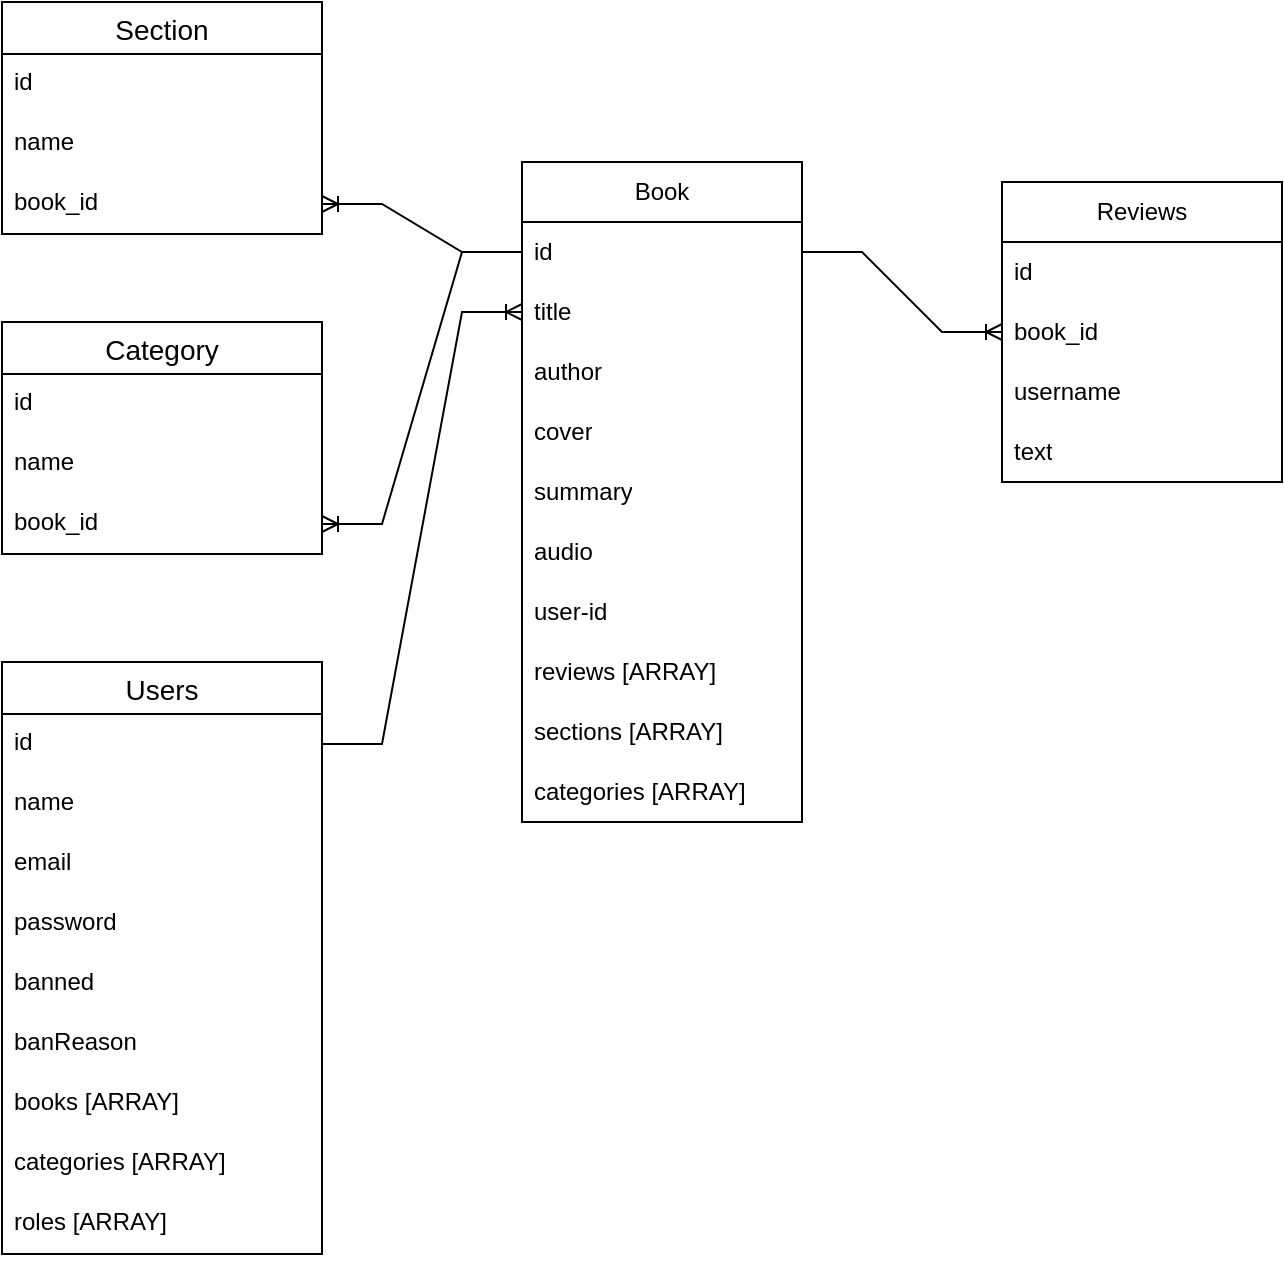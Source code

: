 <mxfile version="23.1.1" type="device">
  <diagram name="Page-1" id="VNpMZ0cw-pvjtYxsyRi7">
    <mxGraphModel dx="1434" dy="830" grid="1" gridSize="10" guides="1" tooltips="1" connect="1" arrows="1" fold="1" page="1" pageScale="1" pageWidth="827" pageHeight="1169" math="0" shadow="0">
      <root>
        <mxCell id="0" />
        <mxCell id="1" parent="0" />
        <mxCell id="ac_3J4fCLu85bAF99lN--2" value="Book" style="swimlane;fontStyle=0;childLayout=stackLayout;horizontal=1;startSize=30;horizontalStack=0;resizeParent=1;resizeParentMax=0;resizeLast=0;collapsible=1;marginBottom=0;whiteSpace=wrap;html=1;" parent="1" vertex="1">
          <mxGeometry x="430" y="130" width="140" height="330" as="geometry" />
        </mxCell>
        <mxCell id="ac_3J4fCLu85bAF99lN--3" value="id" style="text;strokeColor=none;fillColor=none;align=left;verticalAlign=middle;spacingLeft=4;spacingRight=4;overflow=hidden;points=[[0,0.5],[1,0.5]];portConstraint=eastwest;rotatable=0;whiteSpace=wrap;html=1;" parent="ac_3J4fCLu85bAF99lN--2" vertex="1">
          <mxGeometry y="30" width="140" height="30" as="geometry" />
        </mxCell>
        <mxCell id="ac_3J4fCLu85bAF99lN--4" value="title" style="text;strokeColor=none;fillColor=none;align=left;verticalAlign=middle;spacingLeft=4;spacingRight=4;overflow=hidden;points=[[0,0.5],[1,0.5]];portConstraint=eastwest;rotatable=0;whiteSpace=wrap;html=1;" parent="ac_3J4fCLu85bAF99lN--2" vertex="1">
          <mxGeometry y="60" width="140" height="30" as="geometry" />
        </mxCell>
        <mxCell id="ac_3J4fCLu85bAF99lN--5" value="author" style="text;strokeColor=none;fillColor=none;align=left;verticalAlign=middle;spacingLeft=4;spacingRight=4;overflow=hidden;points=[[0,0.5],[1,0.5]];portConstraint=eastwest;rotatable=0;whiteSpace=wrap;html=1;" parent="ac_3J4fCLu85bAF99lN--2" vertex="1">
          <mxGeometry y="90" width="140" height="30" as="geometry" />
        </mxCell>
        <mxCell id="ac_3J4fCLu85bAF99lN--10" value="cover" style="text;strokeColor=none;fillColor=none;align=left;verticalAlign=middle;spacingLeft=4;spacingRight=4;overflow=hidden;points=[[0,0.5],[1,0.5]];portConstraint=eastwest;rotatable=0;whiteSpace=wrap;html=1;" parent="ac_3J4fCLu85bAF99lN--2" vertex="1">
          <mxGeometry y="120" width="140" height="30" as="geometry" />
        </mxCell>
        <mxCell id="ac_3J4fCLu85bAF99lN--11" value="summary" style="text;strokeColor=none;fillColor=none;align=left;verticalAlign=middle;spacingLeft=4;spacingRight=4;overflow=hidden;points=[[0,0.5],[1,0.5]];portConstraint=eastwest;rotatable=0;whiteSpace=wrap;html=1;" parent="ac_3J4fCLu85bAF99lN--2" vertex="1">
          <mxGeometry y="150" width="140" height="30" as="geometry" />
        </mxCell>
        <mxCell id="ac_3J4fCLu85bAF99lN--12" value="audio" style="text;strokeColor=none;fillColor=none;align=left;verticalAlign=middle;spacingLeft=4;spacingRight=4;overflow=hidden;points=[[0,0.5],[1,0.5]];portConstraint=eastwest;rotatable=0;whiteSpace=wrap;html=1;" parent="ac_3J4fCLu85bAF99lN--2" vertex="1">
          <mxGeometry y="180" width="140" height="30" as="geometry" />
        </mxCell>
        <mxCell id="osfzjcN16fjEs2yM5xhi-20" value="user-id" style="text;strokeColor=none;fillColor=none;align=left;verticalAlign=middle;spacingLeft=4;spacingRight=4;overflow=hidden;points=[[0,0.5],[1,0.5]];portConstraint=eastwest;rotatable=0;whiteSpace=wrap;html=1;" parent="ac_3J4fCLu85bAF99lN--2" vertex="1">
          <mxGeometry y="210" width="140" height="30" as="geometry" />
        </mxCell>
        <mxCell id="ac_3J4fCLu85bAF99lN--13" value="reviews [ARRAY]" style="text;strokeColor=none;fillColor=none;align=left;verticalAlign=middle;spacingLeft=4;spacingRight=4;overflow=hidden;points=[[0,0.5],[1,0.5]];portConstraint=eastwest;rotatable=0;whiteSpace=wrap;html=1;" parent="ac_3J4fCLu85bAF99lN--2" vertex="1">
          <mxGeometry y="240" width="140" height="30" as="geometry" />
        </mxCell>
        <mxCell id="osfzjcN16fjEs2yM5xhi-10" value="sections [ARRAY]" style="text;strokeColor=none;fillColor=none;align=left;verticalAlign=middle;spacingLeft=4;spacingRight=4;overflow=hidden;points=[[0,0.5],[1,0.5]];portConstraint=eastwest;rotatable=0;whiteSpace=wrap;html=1;" parent="ac_3J4fCLu85bAF99lN--2" vertex="1">
          <mxGeometry y="270" width="140" height="30" as="geometry" />
        </mxCell>
        <mxCell id="osfzjcN16fjEs2yM5xhi-11" value="categories [ARRAY]" style="text;strokeColor=none;fillColor=none;align=left;verticalAlign=middle;spacingLeft=4;spacingRight=4;overflow=hidden;points=[[0,0.5],[1,0.5]];portConstraint=eastwest;rotatable=0;whiteSpace=wrap;html=1;" parent="ac_3J4fCLu85bAF99lN--2" vertex="1">
          <mxGeometry y="300" width="140" height="30" as="geometry" />
        </mxCell>
        <mxCell id="ac_3J4fCLu85bAF99lN--6" value="Reviews" style="swimlane;fontStyle=0;childLayout=stackLayout;horizontal=1;startSize=30;horizontalStack=0;resizeParent=1;resizeParentMax=0;resizeLast=0;collapsible=1;marginBottom=0;whiteSpace=wrap;html=1;" parent="1" vertex="1">
          <mxGeometry x="670" y="140" width="140" height="150" as="geometry" />
        </mxCell>
        <mxCell id="ac_3J4fCLu85bAF99lN--7" value="id" style="text;strokeColor=none;fillColor=none;align=left;verticalAlign=middle;spacingLeft=4;spacingRight=4;overflow=hidden;points=[[0,0.5],[1,0.5]];portConstraint=eastwest;rotatable=0;whiteSpace=wrap;html=1;" parent="ac_3J4fCLu85bAF99lN--6" vertex="1">
          <mxGeometry y="30" width="140" height="30" as="geometry" />
        </mxCell>
        <mxCell id="ac_3J4fCLu85bAF99lN--8" value="book_id" style="text;strokeColor=none;fillColor=none;align=left;verticalAlign=middle;spacingLeft=4;spacingRight=4;overflow=hidden;points=[[0,0.5],[1,0.5]];portConstraint=eastwest;rotatable=0;whiteSpace=wrap;html=1;" parent="ac_3J4fCLu85bAF99lN--6" vertex="1">
          <mxGeometry y="60" width="140" height="30" as="geometry" />
        </mxCell>
        <mxCell id="ac_3J4fCLu85bAF99lN--9" value="username" style="text;strokeColor=none;fillColor=none;align=left;verticalAlign=middle;spacingLeft=4;spacingRight=4;overflow=hidden;points=[[0,0.5],[1,0.5]];portConstraint=eastwest;rotatable=0;whiteSpace=wrap;html=1;" parent="ac_3J4fCLu85bAF99lN--6" vertex="1">
          <mxGeometry y="90" width="140" height="30" as="geometry" />
        </mxCell>
        <mxCell id="ac_3J4fCLu85bAF99lN--14" value="text" style="text;strokeColor=none;fillColor=none;align=left;verticalAlign=middle;spacingLeft=4;spacingRight=4;overflow=hidden;points=[[0,0.5],[1,0.5]];portConstraint=eastwest;rotatable=0;whiteSpace=wrap;html=1;" parent="ac_3J4fCLu85bAF99lN--6" vertex="1">
          <mxGeometry y="120" width="140" height="30" as="geometry" />
        </mxCell>
        <mxCell id="ac_3J4fCLu85bAF99lN--15" value="" style="edgeStyle=entityRelationEdgeStyle;fontSize=12;html=1;endArrow=ERoneToMany;rounded=0;exitX=1;exitY=0.5;exitDx=0;exitDy=0;entryX=0;entryY=0.5;entryDx=0;entryDy=0;" parent="1" source="ac_3J4fCLu85bAF99lN--3" target="ac_3J4fCLu85bAF99lN--8" edge="1">
          <mxGeometry width="100" height="100" relative="1" as="geometry">
            <mxPoint x="370" y="430" as="sourcePoint" />
            <mxPoint x="300" y="540" as="targetPoint" />
            <Array as="points">
              <mxPoint x="270" y="290" />
            </Array>
          </mxGeometry>
        </mxCell>
        <mxCell id="ac_3J4fCLu85bAF99lN--16" value="Users" style="swimlane;fontStyle=0;childLayout=stackLayout;horizontal=1;startSize=26;horizontalStack=0;resizeParent=1;resizeParentMax=0;resizeLast=0;collapsible=1;marginBottom=0;align=center;fontSize=14;" parent="1" vertex="1">
          <mxGeometry x="170" y="380" width="160" height="296" as="geometry" />
        </mxCell>
        <mxCell id="ac_3J4fCLu85bAF99lN--17" value="id" style="text;strokeColor=none;fillColor=none;spacingLeft=4;spacingRight=4;overflow=hidden;rotatable=0;points=[[0,0.5],[1,0.5]];portConstraint=eastwest;fontSize=12;whiteSpace=wrap;html=1;" parent="ac_3J4fCLu85bAF99lN--16" vertex="1">
          <mxGeometry y="26" width="160" height="30" as="geometry" />
        </mxCell>
        <mxCell id="ac_3J4fCLu85bAF99lN--18" value="name" style="text;strokeColor=none;fillColor=none;spacingLeft=4;spacingRight=4;overflow=hidden;rotatable=0;points=[[0,0.5],[1,0.5]];portConstraint=eastwest;fontSize=12;whiteSpace=wrap;html=1;" parent="ac_3J4fCLu85bAF99lN--16" vertex="1">
          <mxGeometry y="56" width="160" height="30" as="geometry" />
        </mxCell>
        <mxCell id="osfzjcN16fjEs2yM5xhi-1" value="email" style="text;strokeColor=none;fillColor=none;spacingLeft=4;spacingRight=4;overflow=hidden;rotatable=0;points=[[0,0.5],[1,0.5]];portConstraint=eastwest;fontSize=12;whiteSpace=wrap;html=1;" parent="ac_3J4fCLu85bAF99lN--16" vertex="1">
          <mxGeometry y="86" width="160" height="30" as="geometry" />
        </mxCell>
        <mxCell id="osfzjcN16fjEs2yM5xhi-2" value="password" style="text;strokeColor=none;fillColor=none;spacingLeft=4;spacingRight=4;overflow=hidden;rotatable=0;points=[[0,0.5],[1,0.5]];portConstraint=eastwest;fontSize=12;whiteSpace=wrap;html=1;" parent="ac_3J4fCLu85bAF99lN--16" vertex="1">
          <mxGeometry y="116" width="160" height="30" as="geometry" />
        </mxCell>
        <mxCell id="VHCUYSCgK_qTUuItf34s-1" value="banned" style="text;strokeColor=none;fillColor=none;spacingLeft=4;spacingRight=4;overflow=hidden;rotatable=0;points=[[0,0.5],[1,0.5]];portConstraint=eastwest;fontSize=12;whiteSpace=wrap;html=1;" vertex="1" parent="ac_3J4fCLu85bAF99lN--16">
          <mxGeometry y="146" width="160" height="30" as="geometry" />
        </mxCell>
        <mxCell id="VHCUYSCgK_qTUuItf34s-2" value="banReason" style="text;strokeColor=none;fillColor=none;spacingLeft=4;spacingRight=4;overflow=hidden;rotatable=0;points=[[0,0.5],[1,0.5]];portConstraint=eastwest;fontSize=12;whiteSpace=wrap;html=1;" vertex="1" parent="ac_3J4fCLu85bAF99lN--16">
          <mxGeometry y="176" width="160" height="30" as="geometry" />
        </mxCell>
        <mxCell id="osfzjcN16fjEs2yM5xhi-16" value="books [ARRAY]" style="text;strokeColor=none;fillColor=none;spacingLeft=4;spacingRight=4;overflow=hidden;rotatable=0;points=[[0,0.5],[1,0.5]];portConstraint=eastwest;fontSize=12;whiteSpace=wrap;html=1;" parent="ac_3J4fCLu85bAF99lN--16" vertex="1">
          <mxGeometry y="206" width="160" height="30" as="geometry" />
        </mxCell>
        <mxCell id="osfzjcN16fjEs2yM5xhi-18" value="categories [ARRAY]" style="text;strokeColor=none;fillColor=none;spacingLeft=4;spacingRight=4;overflow=hidden;rotatable=0;points=[[0,0.5],[1,0.5]];portConstraint=eastwest;fontSize=12;whiteSpace=wrap;html=1;" parent="ac_3J4fCLu85bAF99lN--16" vertex="1">
          <mxGeometry y="236" width="160" height="30" as="geometry" />
        </mxCell>
        <mxCell id="VHCUYSCgK_qTUuItf34s-3" value="roles [ARRAY]" style="text;strokeColor=none;fillColor=none;spacingLeft=4;spacingRight=4;overflow=hidden;rotatable=0;points=[[0,0.5],[1,0.5]];portConstraint=eastwest;fontSize=12;whiteSpace=wrap;html=1;" vertex="1" parent="ac_3J4fCLu85bAF99lN--16">
          <mxGeometry y="266" width="160" height="30" as="geometry" />
        </mxCell>
        <mxCell id="osfzjcN16fjEs2yM5xhi-3" value="Section" style="swimlane;fontStyle=0;childLayout=stackLayout;horizontal=1;startSize=26;horizontalStack=0;resizeParent=1;resizeParentMax=0;resizeLast=0;collapsible=1;marginBottom=0;align=center;fontSize=14;" parent="1" vertex="1">
          <mxGeometry x="170" y="50" width="160" height="116" as="geometry" />
        </mxCell>
        <mxCell id="osfzjcN16fjEs2yM5xhi-4" value="id" style="text;strokeColor=none;fillColor=none;spacingLeft=4;spacingRight=4;overflow=hidden;rotatable=0;points=[[0,0.5],[1,0.5]];portConstraint=eastwest;fontSize=12;whiteSpace=wrap;html=1;" parent="osfzjcN16fjEs2yM5xhi-3" vertex="1">
          <mxGeometry y="26" width="160" height="30" as="geometry" />
        </mxCell>
        <mxCell id="osfzjcN16fjEs2yM5xhi-5" value="name" style="text;strokeColor=none;fillColor=none;spacingLeft=4;spacingRight=4;overflow=hidden;rotatable=0;points=[[0,0.5],[1,0.5]];portConstraint=eastwest;fontSize=12;whiteSpace=wrap;html=1;" parent="osfzjcN16fjEs2yM5xhi-3" vertex="1">
          <mxGeometry y="56" width="160" height="30" as="geometry" />
        </mxCell>
        <mxCell id="osfzjcN16fjEs2yM5xhi-13" value="book_id" style="text;strokeColor=none;fillColor=none;spacingLeft=4;spacingRight=4;overflow=hidden;rotatable=0;points=[[0,0.5],[1,0.5]];portConstraint=eastwest;fontSize=12;whiteSpace=wrap;html=1;" parent="osfzjcN16fjEs2yM5xhi-3" vertex="1">
          <mxGeometry y="86" width="160" height="30" as="geometry" />
        </mxCell>
        <mxCell id="osfzjcN16fjEs2yM5xhi-7" value="Category" style="swimlane;fontStyle=0;childLayout=stackLayout;horizontal=1;startSize=26;horizontalStack=0;resizeParent=1;resizeParentMax=0;resizeLast=0;collapsible=1;marginBottom=0;align=center;fontSize=14;" parent="1" vertex="1">
          <mxGeometry x="170" y="210" width="160" height="116" as="geometry" />
        </mxCell>
        <mxCell id="osfzjcN16fjEs2yM5xhi-8" value="id" style="text;strokeColor=none;fillColor=none;spacingLeft=4;spacingRight=4;overflow=hidden;rotatable=0;points=[[0,0.5],[1,0.5]];portConstraint=eastwest;fontSize=12;whiteSpace=wrap;html=1;" parent="osfzjcN16fjEs2yM5xhi-7" vertex="1">
          <mxGeometry y="26" width="160" height="30" as="geometry" />
        </mxCell>
        <mxCell id="osfzjcN16fjEs2yM5xhi-9" value="name" style="text;strokeColor=none;fillColor=none;spacingLeft=4;spacingRight=4;overflow=hidden;rotatable=0;points=[[0,0.5],[1,0.5]];portConstraint=eastwest;fontSize=12;whiteSpace=wrap;html=1;" parent="osfzjcN16fjEs2yM5xhi-7" vertex="1">
          <mxGeometry y="56" width="160" height="30" as="geometry" />
        </mxCell>
        <mxCell id="osfzjcN16fjEs2yM5xhi-12" value="book_id" style="text;strokeColor=none;fillColor=none;spacingLeft=4;spacingRight=4;overflow=hidden;rotatable=0;points=[[0,0.5],[1,0.5]];portConstraint=eastwest;fontSize=12;whiteSpace=wrap;html=1;" parent="osfzjcN16fjEs2yM5xhi-7" vertex="1">
          <mxGeometry y="86" width="160" height="30" as="geometry" />
        </mxCell>
        <mxCell id="osfzjcN16fjEs2yM5xhi-14" value="" style="edgeStyle=entityRelationEdgeStyle;fontSize=12;html=1;endArrow=ERoneToMany;rounded=0;entryX=1;entryY=0.5;entryDx=0;entryDy=0;exitX=0;exitY=0.5;exitDx=0;exitDy=0;" parent="1" source="ac_3J4fCLu85bAF99lN--3" target="osfzjcN16fjEs2yM5xhi-12" edge="1">
          <mxGeometry width="100" height="100" relative="1" as="geometry">
            <mxPoint x="360" y="450" as="sourcePoint" />
            <mxPoint x="460" y="350" as="targetPoint" />
          </mxGeometry>
        </mxCell>
        <mxCell id="osfzjcN16fjEs2yM5xhi-15" value="" style="edgeStyle=entityRelationEdgeStyle;fontSize=12;html=1;endArrow=ERoneToMany;rounded=0;entryX=1;entryY=0.5;entryDx=0;entryDy=0;exitX=0;exitY=0.5;exitDx=0;exitDy=0;" parent="1" source="ac_3J4fCLu85bAF99lN--3" target="osfzjcN16fjEs2yM5xhi-13" edge="1">
          <mxGeometry width="100" height="100" relative="1" as="geometry">
            <mxPoint x="360" y="450" as="sourcePoint" />
            <mxPoint x="460" y="350" as="targetPoint" />
          </mxGeometry>
        </mxCell>
        <mxCell id="osfzjcN16fjEs2yM5xhi-19" value="" style="edgeStyle=entityRelationEdgeStyle;fontSize=12;html=1;endArrow=ERoneToMany;rounded=0;entryX=0;entryY=0.5;entryDx=0;entryDy=0;exitX=1;exitY=0.5;exitDx=0;exitDy=0;" parent="1" source="ac_3J4fCLu85bAF99lN--17" target="ac_3J4fCLu85bAF99lN--4" edge="1">
          <mxGeometry width="100" height="100" relative="1" as="geometry">
            <mxPoint x="360" y="450" as="sourcePoint" />
            <mxPoint x="460" y="350" as="targetPoint" />
          </mxGeometry>
        </mxCell>
      </root>
    </mxGraphModel>
  </diagram>
</mxfile>
